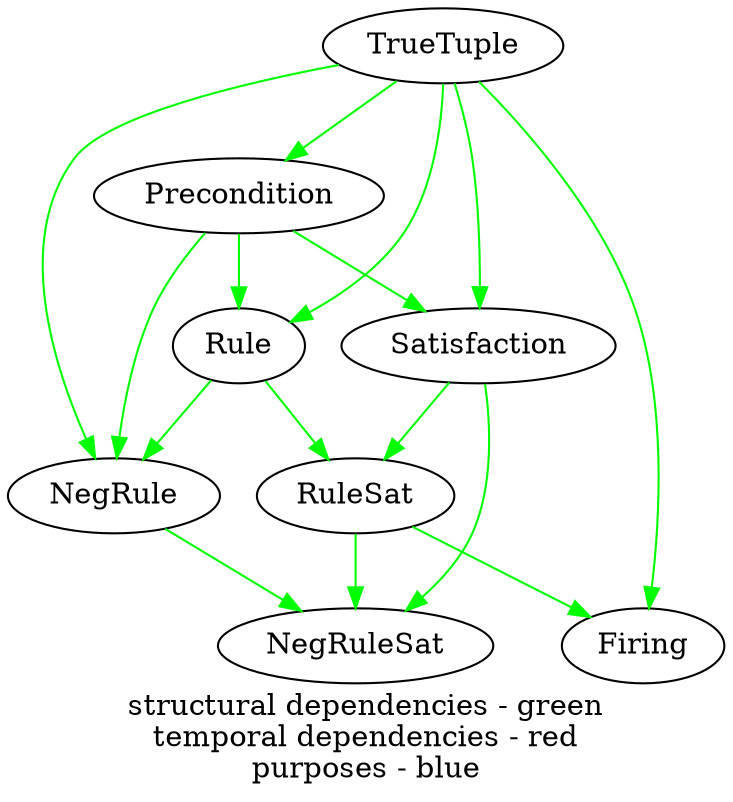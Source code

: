 digraph components { // red green blue
	graph [label= "structural dependencies - green\ntemporal dependencies - red\npurposes - blue"]; // red green blue
	Precondition ->	Rule [color=green];
	Precondition -> NegRule [color=green];
	Precondition -> Satisfaction [color=green];
	Satisfaction -> RuleSat [color=green];
	Satisfaction -> NegRuleSat [color=green];
	Rule -> RuleSat [color=green];
	Rule -> NegRule [color=green];
	NegRule -> NegRuleSat [color=green];
	RuleSat -> NegRuleSat [color=green];
	RuleSat -> Firing [color=green];
	TrueTuple -> Satisfaction [color=green];
	TrueTuple -> Firing [color=green];
	TrueTuple -> Rule [color=green];
	TrueTuple -> Precondition [color=green];
	TrueTuple -> NegRule [color=green];
} // red green blue
